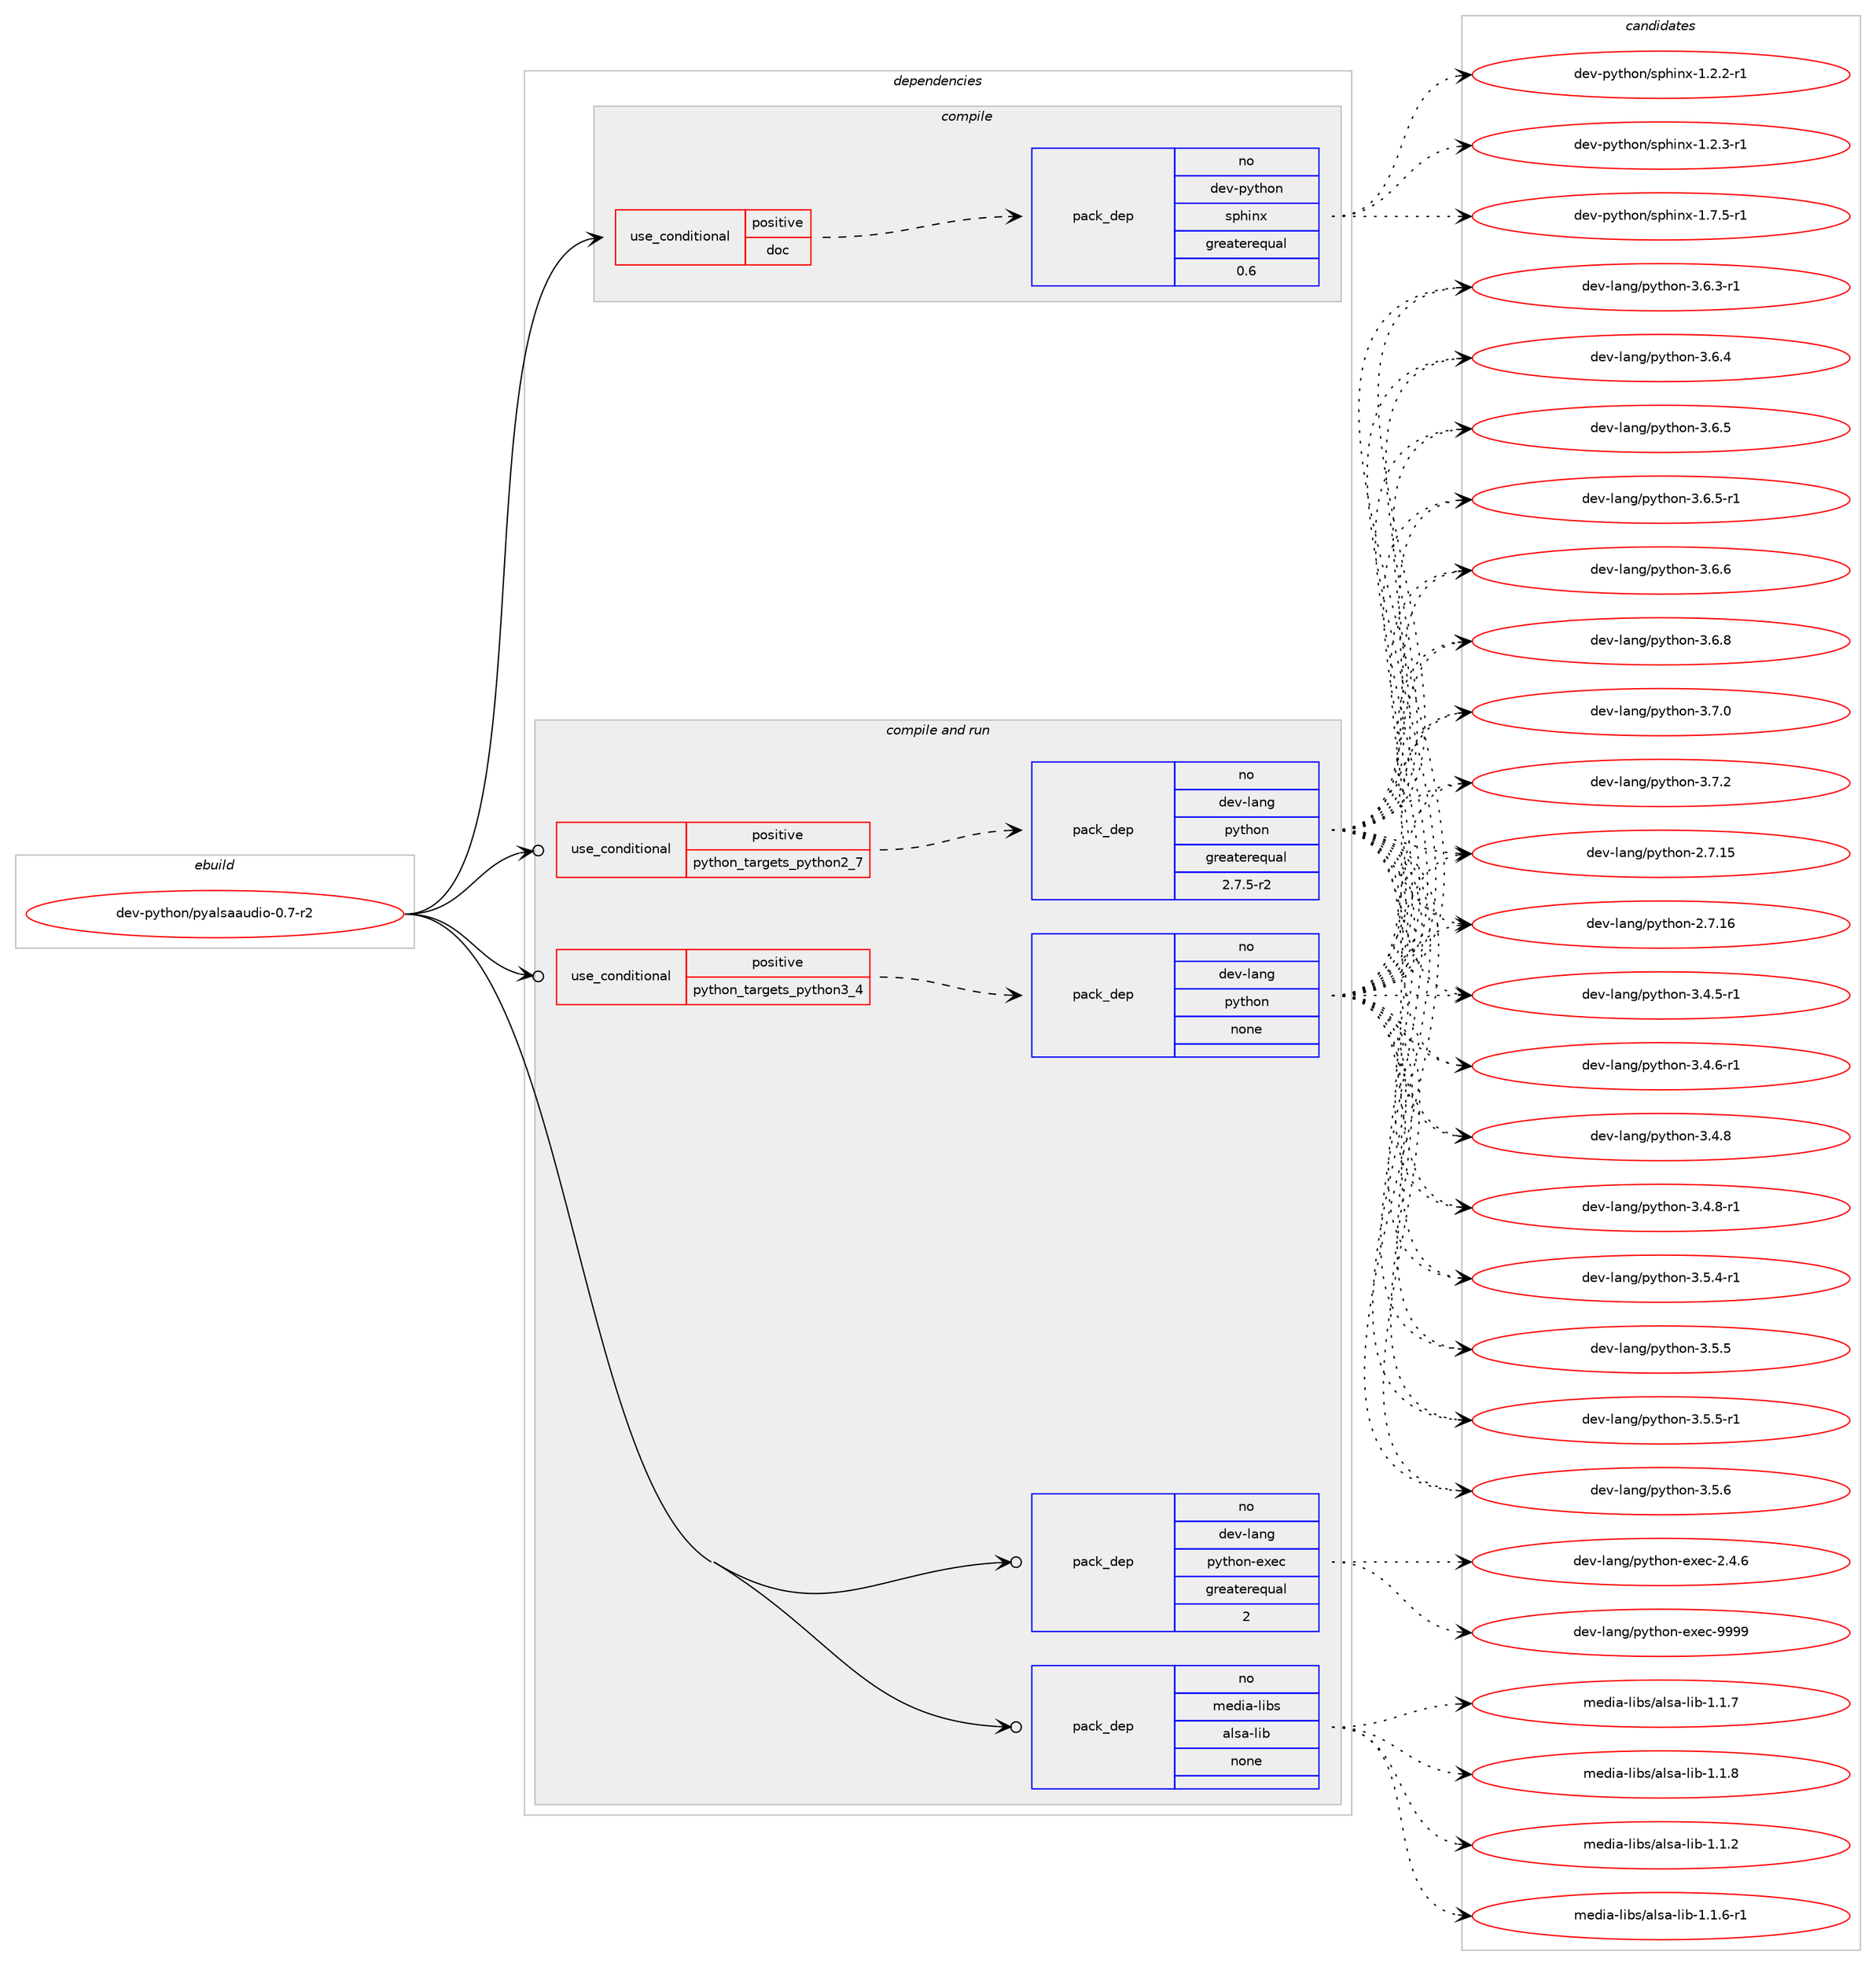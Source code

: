 digraph prolog {

# *************
# Graph options
# *************

newrank=true;
concentrate=true;
compound=true;
graph [rankdir=LR,fontname=Helvetica,fontsize=10,ranksep=1.5];#, ranksep=2.5, nodesep=0.2];
edge  [arrowhead=vee];
node  [fontname=Helvetica,fontsize=10];

# **********
# The ebuild
# **********

subgraph cluster_leftcol {
color=gray;
rank=same;
label=<<i>ebuild</i>>;
id [label="dev-python/pyalsaaudio-0.7-r2", color=red, width=4, href="../dev-python/pyalsaaudio-0.7-r2.svg"];
}

# ****************
# The dependencies
# ****************

subgraph cluster_midcol {
color=gray;
label=<<i>dependencies</i>>;
subgraph cluster_compile {
fillcolor="#eeeeee";
style=filled;
label=<<i>compile</i>>;
subgraph cond380171 {
dependency1427497 [label=<<TABLE BORDER="0" CELLBORDER="1" CELLSPACING="0" CELLPADDING="4"><TR><TD ROWSPAN="3" CELLPADDING="10">use_conditional</TD></TR><TR><TD>positive</TD></TR><TR><TD>doc</TD></TR></TABLE>>, shape=none, color=red];
subgraph pack1024012 {
dependency1427498 [label=<<TABLE BORDER="0" CELLBORDER="1" CELLSPACING="0" CELLPADDING="4" WIDTH="220"><TR><TD ROWSPAN="6" CELLPADDING="30">pack_dep</TD></TR><TR><TD WIDTH="110">no</TD></TR><TR><TD>dev-python</TD></TR><TR><TD>sphinx</TD></TR><TR><TD>greaterequal</TD></TR><TR><TD>0.6</TD></TR></TABLE>>, shape=none, color=blue];
}
dependency1427497:e -> dependency1427498:w [weight=20,style="dashed",arrowhead="vee"];
}
id:e -> dependency1427497:w [weight=20,style="solid",arrowhead="vee"];
}
subgraph cluster_compileandrun {
fillcolor="#eeeeee";
style=filled;
label=<<i>compile and run</i>>;
subgraph cond380172 {
dependency1427499 [label=<<TABLE BORDER="0" CELLBORDER="1" CELLSPACING="0" CELLPADDING="4"><TR><TD ROWSPAN="3" CELLPADDING="10">use_conditional</TD></TR><TR><TD>positive</TD></TR><TR><TD>python_targets_python2_7</TD></TR></TABLE>>, shape=none, color=red];
subgraph pack1024013 {
dependency1427500 [label=<<TABLE BORDER="0" CELLBORDER="1" CELLSPACING="0" CELLPADDING="4" WIDTH="220"><TR><TD ROWSPAN="6" CELLPADDING="30">pack_dep</TD></TR><TR><TD WIDTH="110">no</TD></TR><TR><TD>dev-lang</TD></TR><TR><TD>python</TD></TR><TR><TD>greaterequal</TD></TR><TR><TD>2.7.5-r2</TD></TR></TABLE>>, shape=none, color=blue];
}
dependency1427499:e -> dependency1427500:w [weight=20,style="dashed",arrowhead="vee"];
}
id:e -> dependency1427499:w [weight=20,style="solid",arrowhead="odotvee"];
subgraph cond380173 {
dependency1427501 [label=<<TABLE BORDER="0" CELLBORDER="1" CELLSPACING="0" CELLPADDING="4"><TR><TD ROWSPAN="3" CELLPADDING="10">use_conditional</TD></TR><TR><TD>positive</TD></TR><TR><TD>python_targets_python3_4</TD></TR></TABLE>>, shape=none, color=red];
subgraph pack1024014 {
dependency1427502 [label=<<TABLE BORDER="0" CELLBORDER="1" CELLSPACING="0" CELLPADDING="4" WIDTH="220"><TR><TD ROWSPAN="6" CELLPADDING="30">pack_dep</TD></TR><TR><TD WIDTH="110">no</TD></TR><TR><TD>dev-lang</TD></TR><TR><TD>python</TD></TR><TR><TD>none</TD></TR><TR><TD></TD></TR></TABLE>>, shape=none, color=blue];
}
dependency1427501:e -> dependency1427502:w [weight=20,style="dashed",arrowhead="vee"];
}
id:e -> dependency1427501:w [weight=20,style="solid",arrowhead="odotvee"];
subgraph pack1024015 {
dependency1427503 [label=<<TABLE BORDER="0" CELLBORDER="1" CELLSPACING="0" CELLPADDING="4" WIDTH="220"><TR><TD ROWSPAN="6" CELLPADDING="30">pack_dep</TD></TR><TR><TD WIDTH="110">no</TD></TR><TR><TD>dev-lang</TD></TR><TR><TD>python-exec</TD></TR><TR><TD>greaterequal</TD></TR><TR><TD>2</TD></TR></TABLE>>, shape=none, color=blue];
}
id:e -> dependency1427503:w [weight=20,style="solid",arrowhead="odotvee"];
subgraph pack1024016 {
dependency1427504 [label=<<TABLE BORDER="0" CELLBORDER="1" CELLSPACING="0" CELLPADDING="4" WIDTH="220"><TR><TD ROWSPAN="6" CELLPADDING="30">pack_dep</TD></TR><TR><TD WIDTH="110">no</TD></TR><TR><TD>media-libs</TD></TR><TR><TD>alsa-lib</TD></TR><TR><TD>none</TD></TR><TR><TD></TD></TR></TABLE>>, shape=none, color=blue];
}
id:e -> dependency1427504:w [weight=20,style="solid",arrowhead="odotvee"];
}
subgraph cluster_run {
fillcolor="#eeeeee";
style=filled;
label=<<i>run</i>>;
}
}

# **************
# The candidates
# **************

subgraph cluster_choices {
rank=same;
color=gray;
label=<<i>candidates</i>>;

subgraph choice1024012 {
color=black;
nodesep=1;
choice10010111845112121116104111110471151121041051101204549465046504511449 [label="dev-python/sphinx-1.2.2-r1", color=red, width=4,href="../dev-python/sphinx-1.2.2-r1.svg"];
choice10010111845112121116104111110471151121041051101204549465046514511449 [label="dev-python/sphinx-1.2.3-r1", color=red, width=4,href="../dev-python/sphinx-1.2.3-r1.svg"];
choice10010111845112121116104111110471151121041051101204549465546534511449 [label="dev-python/sphinx-1.7.5-r1", color=red, width=4,href="../dev-python/sphinx-1.7.5-r1.svg"];
dependency1427498:e -> choice10010111845112121116104111110471151121041051101204549465046504511449:w [style=dotted,weight="100"];
dependency1427498:e -> choice10010111845112121116104111110471151121041051101204549465046514511449:w [style=dotted,weight="100"];
dependency1427498:e -> choice10010111845112121116104111110471151121041051101204549465546534511449:w [style=dotted,weight="100"];
}
subgraph choice1024013 {
color=black;
nodesep=1;
choice10010111845108971101034711212111610411111045504655464953 [label="dev-lang/python-2.7.15", color=red, width=4,href="../dev-lang/python-2.7.15.svg"];
choice10010111845108971101034711212111610411111045504655464954 [label="dev-lang/python-2.7.16", color=red, width=4,href="../dev-lang/python-2.7.16.svg"];
choice1001011184510897110103471121211161041111104551465246534511449 [label="dev-lang/python-3.4.5-r1", color=red, width=4,href="../dev-lang/python-3.4.5-r1.svg"];
choice1001011184510897110103471121211161041111104551465246544511449 [label="dev-lang/python-3.4.6-r1", color=red, width=4,href="../dev-lang/python-3.4.6-r1.svg"];
choice100101118451089711010347112121116104111110455146524656 [label="dev-lang/python-3.4.8", color=red, width=4,href="../dev-lang/python-3.4.8.svg"];
choice1001011184510897110103471121211161041111104551465246564511449 [label="dev-lang/python-3.4.8-r1", color=red, width=4,href="../dev-lang/python-3.4.8-r1.svg"];
choice1001011184510897110103471121211161041111104551465346524511449 [label="dev-lang/python-3.5.4-r1", color=red, width=4,href="../dev-lang/python-3.5.4-r1.svg"];
choice100101118451089711010347112121116104111110455146534653 [label="dev-lang/python-3.5.5", color=red, width=4,href="../dev-lang/python-3.5.5.svg"];
choice1001011184510897110103471121211161041111104551465346534511449 [label="dev-lang/python-3.5.5-r1", color=red, width=4,href="../dev-lang/python-3.5.5-r1.svg"];
choice100101118451089711010347112121116104111110455146534654 [label="dev-lang/python-3.5.6", color=red, width=4,href="../dev-lang/python-3.5.6.svg"];
choice1001011184510897110103471121211161041111104551465446514511449 [label="dev-lang/python-3.6.3-r1", color=red, width=4,href="../dev-lang/python-3.6.3-r1.svg"];
choice100101118451089711010347112121116104111110455146544652 [label="dev-lang/python-3.6.4", color=red, width=4,href="../dev-lang/python-3.6.4.svg"];
choice100101118451089711010347112121116104111110455146544653 [label="dev-lang/python-3.6.5", color=red, width=4,href="../dev-lang/python-3.6.5.svg"];
choice1001011184510897110103471121211161041111104551465446534511449 [label="dev-lang/python-3.6.5-r1", color=red, width=4,href="../dev-lang/python-3.6.5-r1.svg"];
choice100101118451089711010347112121116104111110455146544654 [label="dev-lang/python-3.6.6", color=red, width=4,href="../dev-lang/python-3.6.6.svg"];
choice100101118451089711010347112121116104111110455146544656 [label="dev-lang/python-3.6.8", color=red, width=4,href="../dev-lang/python-3.6.8.svg"];
choice100101118451089711010347112121116104111110455146554648 [label="dev-lang/python-3.7.0", color=red, width=4,href="../dev-lang/python-3.7.0.svg"];
choice100101118451089711010347112121116104111110455146554650 [label="dev-lang/python-3.7.2", color=red, width=4,href="../dev-lang/python-3.7.2.svg"];
dependency1427500:e -> choice10010111845108971101034711212111610411111045504655464953:w [style=dotted,weight="100"];
dependency1427500:e -> choice10010111845108971101034711212111610411111045504655464954:w [style=dotted,weight="100"];
dependency1427500:e -> choice1001011184510897110103471121211161041111104551465246534511449:w [style=dotted,weight="100"];
dependency1427500:e -> choice1001011184510897110103471121211161041111104551465246544511449:w [style=dotted,weight="100"];
dependency1427500:e -> choice100101118451089711010347112121116104111110455146524656:w [style=dotted,weight="100"];
dependency1427500:e -> choice1001011184510897110103471121211161041111104551465246564511449:w [style=dotted,weight="100"];
dependency1427500:e -> choice1001011184510897110103471121211161041111104551465346524511449:w [style=dotted,weight="100"];
dependency1427500:e -> choice100101118451089711010347112121116104111110455146534653:w [style=dotted,weight="100"];
dependency1427500:e -> choice1001011184510897110103471121211161041111104551465346534511449:w [style=dotted,weight="100"];
dependency1427500:e -> choice100101118451089711010347112121116104111110455146534654:w [style=dotted,weight="100"];
dependency1427500:e -> choice1001011184510897110103471121211161041111104551465446514511449:w [style=dotted,weight="100"];
dependency1427500:e -> choice100101118451089711010347112121116104111110455146544652:w [style=dotted,weight="100"];
dependency1427500:e -> choice100101118451089711010347112121116104111110455146544653:w [style=dotted,weight="100"];
dependency1427500:e -> choice1001011184510897110103471121211161041111104551465446534511449:w [style=dotted,weight="100"];
dependency1427500:e -> choice100101118451089711010347112121116104111110455146544654:w [style=dotted,weight="100"];
dependency1427500:e -> choice100101118451089711010347112121116104111110455146544656:w [style=dotted,weight="100"];
dependency1427500:e -> choice100101118451089711010347112121116104111110455146554648:w [style=dotted,weight="100"];
dependency1427500:e -> choice100101118451089711010347112121116104111110455146554650:w [style=dotted,weight="100"];
}
subgraph choice1024014 {
color=black;
nodesep=1;
choice10010111845108971101034711212111610411111045504655464953 [label="dev-lang/python-2.7.15", color=red, width=4,href="../dev-lang/python-2.7.15.svg"];
choice10010111845108971101034711212111610411111045504655464954 [label="dev-lang/python-2.7.16", color=red, width=4,href="../dev-lang/python-2.7.16.svg"];
choice1001011184510897110103471121211161041111104551465246534511449 [label="dev-lang/python-3.4.5-r1", color=red, width=4,href="../dev-lang/python-3.4.5-r1.svg"];
choice1001011184510897110103471121211161041111104551465246544511449 [label="dev-lang/python-3.4.6-r1", color=red, width=4,href="../dev-lang/python-3.4.6-r1.svg"];
choice100101118451089711010347112121116104111110455146524656 [label="dev-lang/python-3.4.8", color=red, width=4,href="../dev-lang/python-3.4.8.svg"];
choice1001011184510897110103471121211161041111104551465246564511449 [label="dev-lang/python-3.4.8-r1", color=red, width=4,href="../dev-lang/python-3.4.8-r1.svg"];
choice1001011184510897110103471121211161041111104551465346524511449 [label="dev-lang/python-3.5.4-r1", color=red, width=4,href="../dev-lang/python-3.5.4-r1.svg"];
choice100101118451089711010347112121116104111110455146534653 [label="dev-lang/python-3.5.5", color=red, width=4,href="../dev-lang/python-3.5.5.svg"];
choice1001011184510897110103471121211161041111104551465346534511449 [label="dev-lang/python-3.5.5-r1", color=red, width=4,href="../dev-lang/python-3.5.5-r1.svg"];
choice100101118451089711010347112121116104111110455146534654 [label="dev-lang/python-3.5.6", color=red, width=4,href="../dev-lang/python-3.5.6.svg"];
choice1001011184510897110103471121211161041111104551465446514511449 [label="dev-lang/python-3.6.3-r1", color=red, width=4,href="../dev-lang/python-3.6.3-r1.svg"];
choice100101118451089711010347112121116104111110455146544652 [label="dev-lang/python-3.6.4", color=red, width=4,href="../dev-lang/python-3.6.4.svg"];
choice100101118451089711010347112121116104111110455146544653 [label="dev-lang/python-3.6.5", color=red, width=4,href="../dev-lang/python-3.6.5.svg"];
choice1001011184510897110103471121211161041111104551465446534511449 [label="dev-lang/python-3.6.5-r1", color=red, width=4,href="../dev-lang/python-3.6.5-r1.svg"];
choice100101118451089711010347112121116104111110455146544654 [label="dev-lang/python-3.6.6", color=red, width=4,href="../dev-lang/python-3.6.6.svg"];
choice100101118451089711010347112121116104111110455146544656 [label="dev-lang/python-3.6.8", color=red, width=4,href="../dev-lang/python-3.6.8.svg"];
choice100101118451089711010347112121116104111110455146554648 [label="dev-lang/python-3.7.0", color=red, width=4,href="../dev-lang/python-3.7.0.svg"];
choice100101118451089711010347112121116104111110455146554650 [label="dev-lang/python-3.7.2", color=red, width=4,href="../dev-lang/python-3.7.2.svg"];
dependency1427502:e -> choice10010111845108971101034711212111610411111045504655464953:w [style=dotted,weight="100"];
dependency1427502:e -> choice10010111845108971101034711212111610411111045504655464954:w [style=dotted,weight="100"];
dependency1427502:e -> choice1001011184510897110103471121211161041111104551465246534511449:w [style=dotted,weight="100"];
dependency1427502:e -> choice1001011184510897110103471121211161041111104551465246544511449:w [style=dotted,weight="100"];
dependency1427502:e -> choice100101118451089711010347112121116104111110455146524656:w [style=dotted,weight="100"];
dependency1427502:e -> choice1001011184510897110103471121211161041111104551465246564511449:w [style=dotted,weight="100"];
dependency1427502:e -> choice1001011184510897110103471121211161041111104551465346524511449:w [style=dotted,weight="100"];
dependency1427502:e -> choice100101118451089711010347112121116104111110455146534653:w [style=dotted,weight="100"];
dependency1427502:e -> choice1001011184510897110103471121211161041111104551465346534511449:w [style=dotted,weight="100"];
dependency1427502:e -> choice100101118451089711010347112121116104111110455146534654:w [style=dotted,weight="100"];
dependency1427502:e -> choice1001011184510897110103471121211161041111104551465446514511449:w [style=dotted,weight="100"];
dependency1427502:e -> choice100101118451089711010347112121116104111110455146544652:w [style=dotted,weight="100"];
dependency1427502:e -> choice100101118451089711010347112121116104111110455146544653:w [style=dotted,weight="100"];
dependency1427502:e -> choice1001011184510897110103471121211161041111104551465446534511449:w [style=dotted,weight="100"];
dependency1427502:e -> choice100101118451089711010347112121116104111110455146544654:w [style=dotted,weight="100"];
dependency1427502:e -> choice100101118451089711010347112121116104111110455146544656:w [style=dotted,weight="100"];
dependency1427502:e -> choice100101118451089711010347112121116104111110455146554648:w [style=dotted,weight="100"];
dependency1427502:e -> choice100101118451089711010347112121116104111110455146554650:w [style=dotted,weight="100"];
}
subgraph choice1024015 {
color=black;
nodesep=1;
choice1001011184510897110103471121211161041111104510112010199455046524654 [label="dev-lang/python-exec-2.4.6", color=red, width=4,href="../dev-lang/python-exec-2.4.6.svg"];
choice10010111845108971101034711212111610411111045101120101994557575757 [label="dev-lang/python-exec-9999", color=red, width=4,href="../dev-lang/python-exec-9999.svg"];
dependency1427503:e -> choice1001011184510897110103471121211161041111104510112010199455046524654:w [style=dotted,weight="100"];
dependency1427503:e -> choice10010111845108971101034711212111610411111045101120101994557575757:w [style=dotted,weight="100"];
}
subgraph choice1024016 {
color=black;
nodesep=1;
choice1091011001059745108105981154797108115974510810598454946494650 [label="media-libs/alsa-lib-1.1.2", color=red, width=4,href="../media-libs/alsa-lib-1.1.2.svg"];
choice10910110010597451081059811547971081159745108105984549464946544511449 [label="media-libs/alsa-lib-1.1.6-r1", color=red, width=4,href="../media-libs/alsa-lib-1.1.6-r1.svg"];
choice1091011001059745108105981154797108115974510810598454946494655 [label="media-libs/alsa-lib-1.1.7", color=red, width=4,href="../media-libs/alsa-lib-1.1.7.svg"];
choice1091011001059745108105981154797108115974510810598454946494656 [label="media-libs/alsa-lib-1.1.8", color=red, width=4,href="../media-libs/alsa-lib-1.1.8.svg"];
dependency1427504:e -> choice1091011001059745108105981154797108115974510810598454946494650:w [style=dotted,weight="100"];
dependency1427504:e -> choice10910110010597451081059811547971081159745108105984549464946544511449:w [style=dotted,weight="100"];
dependency1427504:e -> choice1091011001059745108105981154797108115974510810598454946494655:w [style=dotted,weight="100"];
dependency1427504:e -> choice1091011001059745108105981154797108115974510810598454946494656:w [style=dotted,weight="100"];
}
}

}
